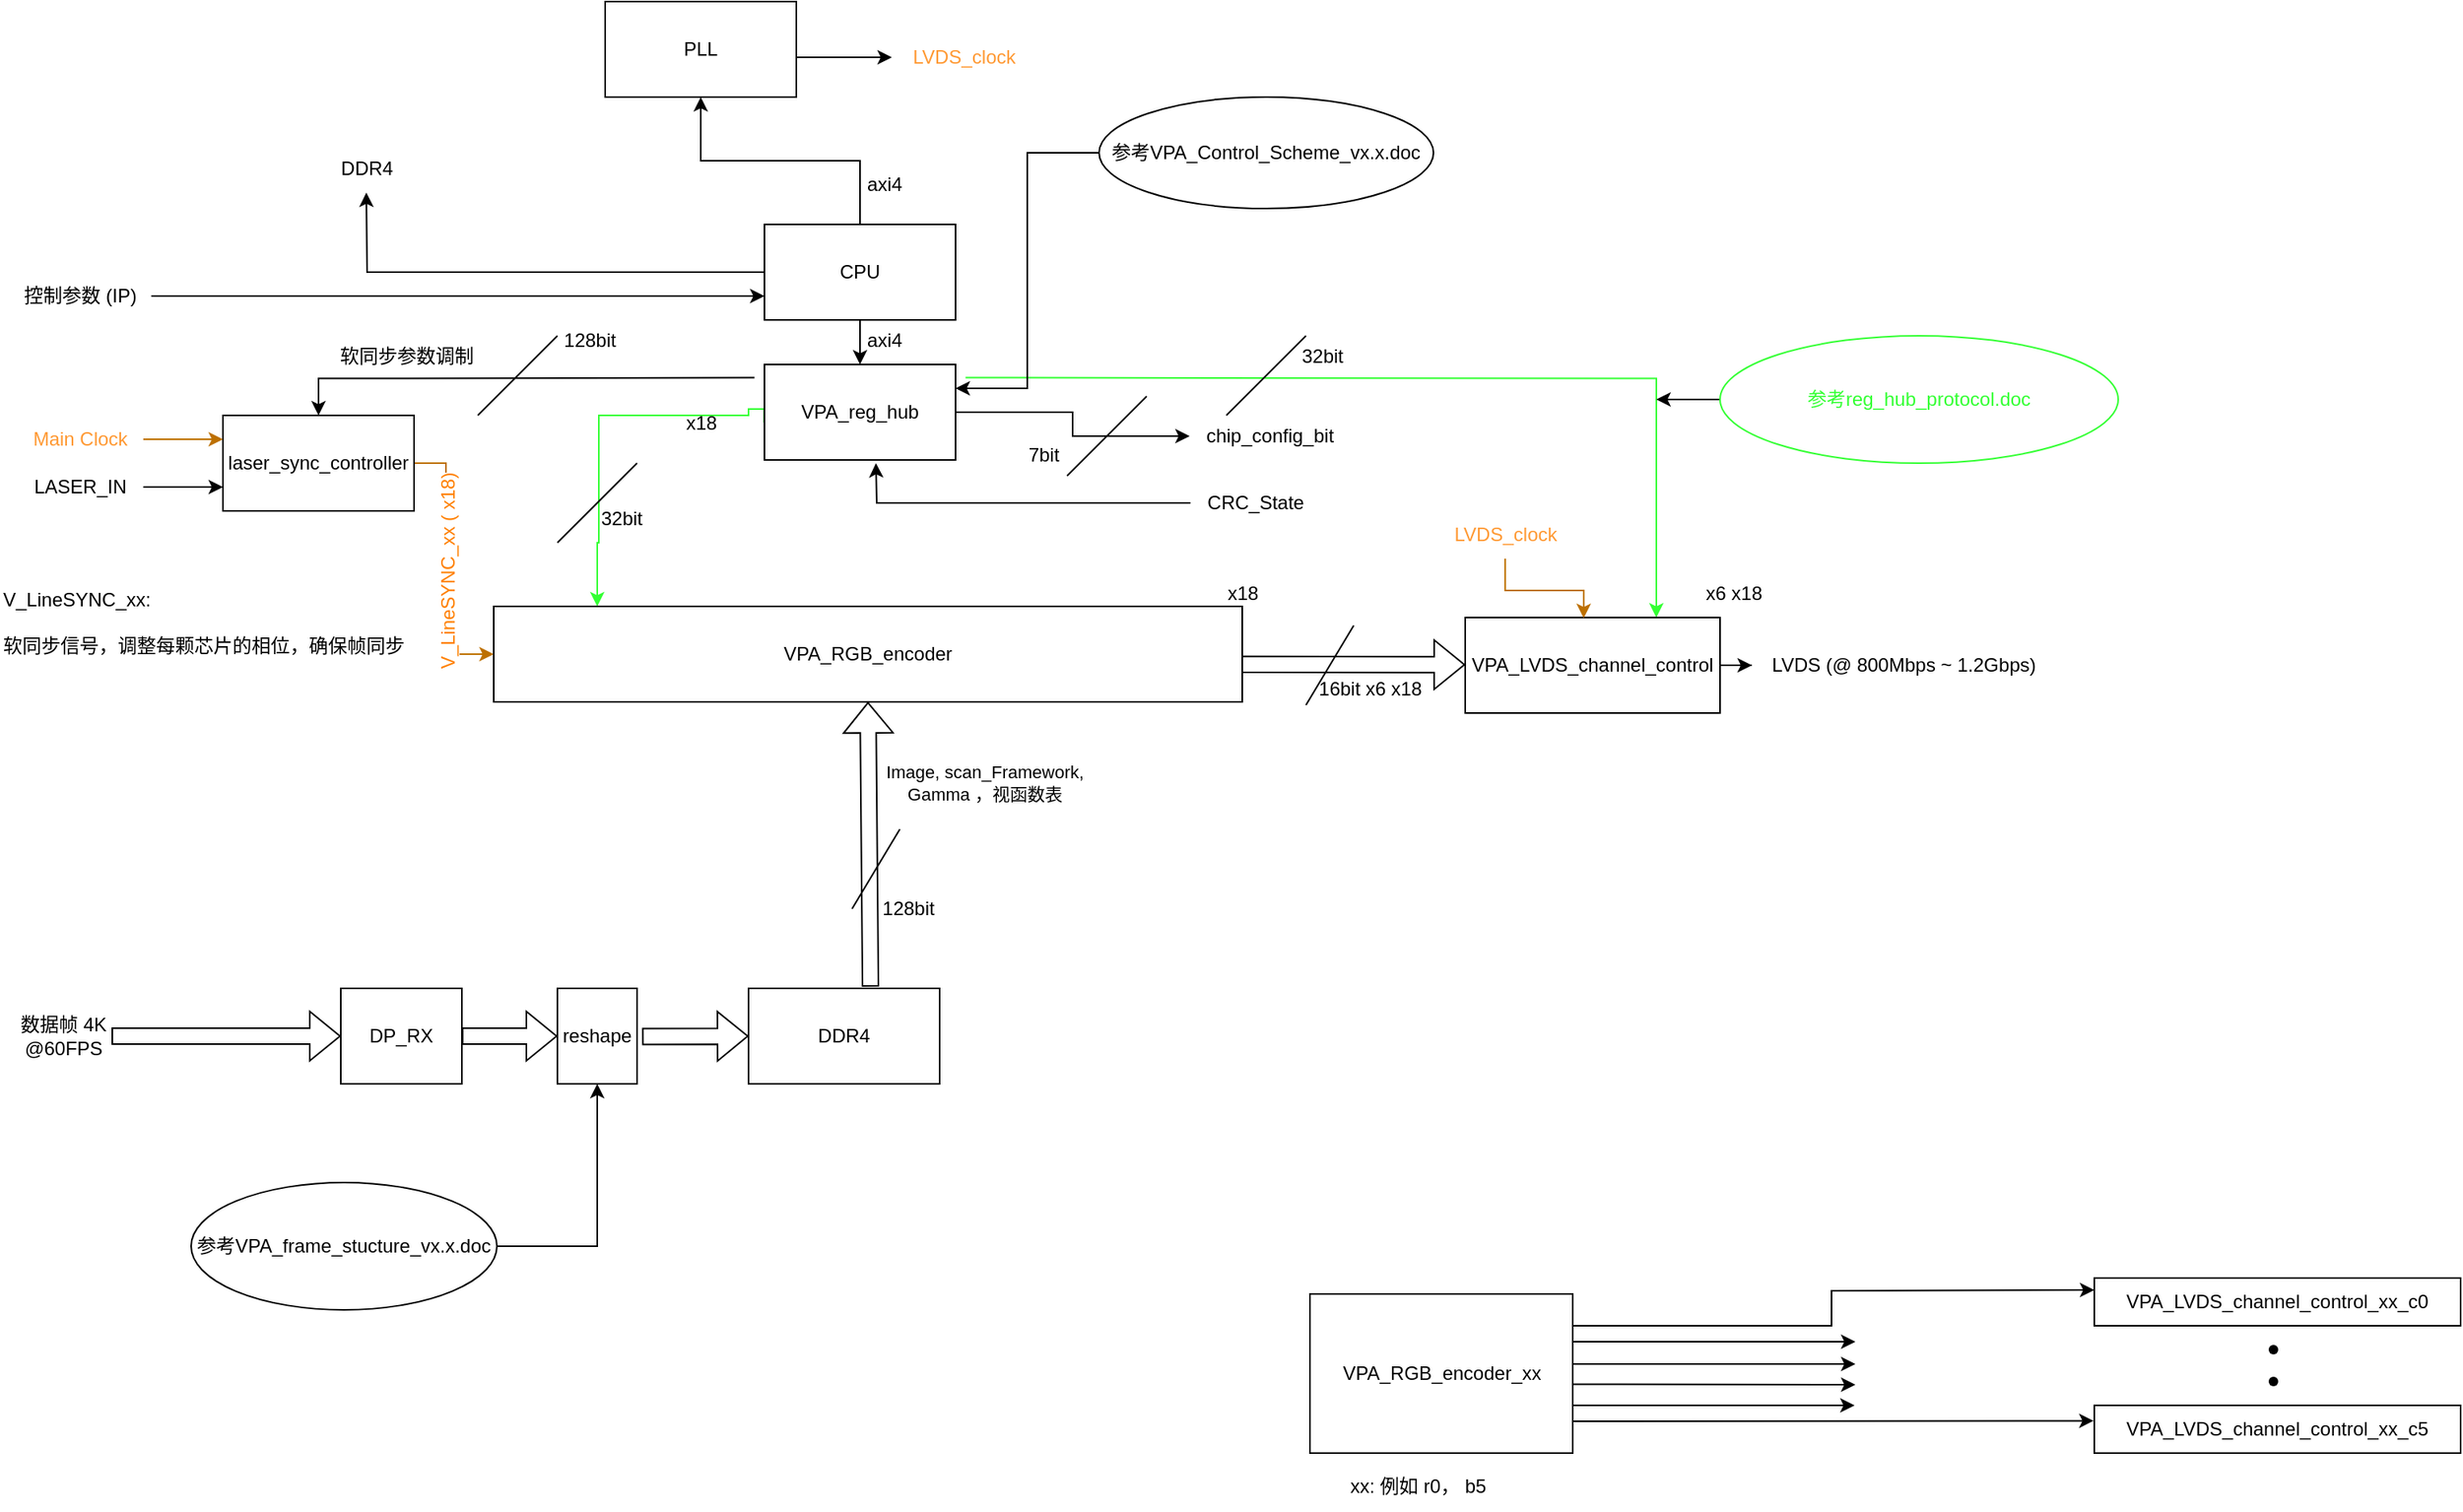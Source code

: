 <mxfile version="21.8.0" type="github">
  <diagram name="第 1 页" id="2vllRe85jsxUp-EH1yW8">
    <mxGraphModel dx="1434" dy="758" grid="1" gridSize="10" guides="1" tooltips="1" connect="1" arrows="1" fold="1" page="1" pageScale="1" pageWidth="1654" pageHeight="1169" background="#FFFFFF" math="0" shadow="0">
      <root>
        <mxCell id="0" />
        <mxCell id="1" parent="0" />
        <mxCell id="Cv3s-4cjq_gENUdlQ2e4-102" value="" style="endArrow=classic;html=1;rounded=0;exitX=1;exitY=0.5;exitDx=0;exitDy=0;entryX=0;entryY=0.5;entryDx=0;entryDy=0;fillColor=#f0a30a;strokeColor=#BD7000;" parent="1" source="Cv3s-4cjq_gENUdlQ2e4-69" edge="1">
          <mxGeometry relative="1" as="geometry">
            <mxPoint x="350" y="320" as="sourcePoint" />
            <mxPoint x="390" y="440" as="targetPoint" />
            <Array as="points">
              <mxPoint x="360" y="320" />
              <mxPoint x="360" y="440" />
            </Array>
          </mxGeometry>
        </mxCell>
        <mxCell id="Cv3s-4cjq_gENUdlQ2e4-103" value="&lt;br&gt;&lt;span style=&quot;font-family: Helvetica; font-size: 12px; font-style: normal; font-variant-ligatures: normal; font-variant-caps: normal; font-weight: 400; letter-spacing: normal; orphans: 2; text-align: center; text-indent: 0px; text-transform: none; widows: 2; word-spacing: 0px; -webkit-text-stroke-width: 0px; text-decoration-thickness: initial; text-decoration-style: initial; text-decoration-color: initial; float: none; display: inline !important;&quot;&gt;&lt;font style=&quot;&quot; color=&quot;#ff8000&quot;&gt;V_LineSYNC_xx ( x18)&lt;/font&gt;&lt;/span&gt;" style="edgeLabel;resizable=0;html=1;align=center;verticalAlign=middle;horizontal=0;" parent="Cv3s-4cjq_gENUdlQ2e4-102" connectable="0" vertex="1">
          <mxGeometry relative="1" as="geometry">
            <mxPoint x="-6" y="3" as="offset" />
          </mxGeometry>
        </mxCell>
        <mxCell id="Cv3s-4cjq_gENUdlQ2e4-57" style="edgeStyle=orthogonalEdgeStyle;rounded=0;orthogonalLoop=1;jettySize=auto;html=1;entryX=0.5;entryY=0;entryDx=0;entryDy=0;strokeColor=#000000;" parent="1" source="Cv3s-4cjq_gENUdlQ2e4-9" target="cc2ClCeBWrsVSec2qAMk-4" edge="1">
          <mxGeometry relative="1" as="geometry">
            <mxPoint x="619.995" y="249.375" as="targetPoint" />
          </mxGeometry>
        </mxCell>
        <mxCell id="cc2ClCeBWrsVSec2qAMk-5" style="edgeStyle=orthogonalEdgeStyle;rounded=0;orthogonalLoop=1;jettySize=auto;html=1;" parent="1" source="Cv3s-4cjq_gENUdlQ2e4-9" edge="1">
          <mxGeometry relative="1" as="geometry">
            <mxPoint x="310" y="150" as="targetPoint" />
          </mxGeometry>
        </mxCell>
        <mxCell id="cc2ClCeBWrsVSec2qAMk-29" style="edgeStyle=orthogonalEdgeStyle;rounded=0;orthogonalLoop=1;jettySize=auto;html=1;entryX=0.5;entryY=1;entryDx=0;entryDy=0;" parent="1" source="Cv3s-4cjq_gENUdlQ2e4-9" target="cc2ClCeBWrsVSec2qAMk-25" edge="1">
          <mxGeometry relative="1" as="geometry" />
        </mxCell>
        <mxCell id="Cv3s-4cjq_gENUdlQ2e4-9" value="CPU" style="rounded=0;whiteSpace=wrap;html=1;" parent="1" vertex="1">
          <mxGeometry x="560" y="170" width="120" height="60" as="geometry" />
        </mxCell>
        <mxCell id="Cv3s-4cjq_gENUdlQ2e4-10" value="DDR4" style="rounded=0;whiteSpace=wrap;html=1;" parent="1" vertex="1">
          <mxGeometry x="550" y="650" width="120" height="60" as="geometry" />
        </mxCell>
        <mxCell id="Cv3s-4cjq_gENUdlQ2e4-11" value="DP_RX" style="rounded=0;whiteSpace=wrap;html=1;" parent="1" vertex="1">
          <mxGeometry x="294" y="650" width="76" height="60" as="geometry" />
        </mxCell>
        <mxCell id="Cv3s-4cjq_gENUdlQ2e4-13" value="数据帧 4K @60FPS" style="text;html=1;strokeColor=none;fillColor=none;align=center;verticalAlign=middle;whiteSpace=wrap;rounded=0;" parent="1" vertex="1">
          <mxGeometry x="90" y="665" width="60" height="30" as="geometry" />
        </mxCell>
        <mxCell id="Cv3s-4cjq_gENUdlQ2e4-58" style="edgeStyle=orthogonalEdgeStyle;rounded=0;orthogonalLoop=1;jettySize=auto;html=1;entryX=0.5;entryY=0;entryDx=0;entryDy=0;exitX=-0.002;exitY=0.608;exitDx=0;exitDy=0;exitPerimeter=0;strokeColor=#33FF33;" parent="1" source="cc2ClCeBWrsVSec2qAMk-4" edge="1">
          <mxGeometry relative="1" as="geometry">
            <mxPoint x="455" y="410" as="targetPoint" />
            <mxPoint x="550" y="280" as="sourcePoint" />
            <Array as="points">
              <mxPoint x="550" y="286" />
              <mxPoint x="550" y="290" />
              <mxPoint x="456" y="290" />
              <mxPoint x="456" y="370" />
              <mxPoint x="455" y="370" />
            </Array>
          </mxGeometry>
        </mxCell>
        <mxCell id="Cv3s-4cjq_gENUdlQ2e4-71" style="edgeStyle=orthogonalEdgeStyle;rounded=0;orthogonalLoop=1;jettySize=auto;html=1;entryX=0.5;entryY=0;entryDx=0;entryDy=0;" parent="1" target="Cv3s-4cjq_gENUdlQ2e4-69" edge="1">
          <mxGeometry relative="1" as="geometry">
            <mxPoint x="553.745" y="266.257" as="sourcePoint" />
          </mxGeometry>
        </mxCell>
        <mxCell id="Cv3s-4cjq_gENUdlQ2e4-81" style="edgeStyle=orthogonalEdgeStyle;rounded=0;orthogonalLoop=1;jettySize=auto;html=1;entryX=0.75;entryY=0;entryDx=0;entryDy=0;strokeColor=#33FF33;" parent="1" target="Cv3s-4cjq_gENUdlQ2e4-60" edge="1">
          <mxGeometry relative="1" as="geometry">
            <mxPoint x="686.245" y="266.255" as="sourcePoint" />
          </mxGeometry>
        </mxCell>
        <mxCell id="Cv3s-4cjq_gENUdlQ2e4-96" style="edgeStyle=orthogonalEdgeStyle;rounded=0;orthogonalLoop=1;jettySize=auto;html=1;" parent="1" source="Cv3s-4cjq_gENUdlQ2e4-60" target="Cv3s-4cjq_gENUdlQ2e4-97" edge="1">
          <mxGeometry relative="1" as="geometry">
            <mxPoint x="1210" y="447.0" as="targetPoint" />
          </mxGeometry>
        </mxCell>
        <mxCell id="Cv3s-4cjq_gENUdlQ2e4-60" value="VPA_LVDS_channel_control" style="rounded=0;html=1;whiteSpace=wrap;" parent="1" vertex="1">
          <mxGeometry x="1000" y="417" width="160" height="60" as="geometry" />
        </mxCell>
        <mxCell id="Cv3s-4cjq_gENUdlQ2e4-66" value="" style="shape=flexArrow;endArrow=classic;html=1;rounded=0;exitX=0.995;exitY=0.607;exitDx=0;exitDy=0;exitPerimeter=0;entryX=0;entryY=0.5;entryDx=0;entryDy=0;entryPerimeter=0;" parent="1" edge="1">
          <mxGeometry width="50" height="50" relative="1" as="geometry">
            <mxPoint x="859.35" y="446.42" as="sourcePoint" />
            <mxPoint x="1000" y="446.66" as="targetPoint" />
          </mxGeometry>
        </mxCell>
        <mxCell id="Cv3s-4cjq_gENUdlQ2e4-67" value="" style="endArrow=none;html=1;rounded=0;" parent="1" edge="1">
          <mxGeometry width="50" height="50" relative="1" as="geometry">
            <mxPoint x="900" y="472" as="sourcePoint" />
            <mxPoint x="930" y="422" as="targetPoint" />
          </mxGeometry>
        </mxCell>
        <mxCell id="Cv3s-4cjq_gENUdlQ2e4-68" value="16bit x6 x18" style="text;html=1;align=center;verticalAlign=middle;resizable=0;points=[];autosize=1;strokeColor=none;fillColor=none;" parent="1" vertex="1">
          <mxGeometry x="895" y="447" width="90" height="30" as="geometry" />
        </mxCell>
        <mxCell id="Cv3s-4cjq_gENUdlQ2e4-69" value="laser_sync_controller" style="rounded=0;whiteSpace=wrap;html=1;" parent="1" vertex="1">
          <mxGeometry x="220" y="290" width="120" height="60" as="geometry" />
        </mxCell>
        <mxCell id="Cv3s-4cjq_gENUdlQ2e4-76" style="edgeStyle=orthogonalEdgeStyle;rounded=0;orthogonalLoop=1;jettySize=auto;html=1;entryX=0;entryY=0.25;entryDx=0;entryDy=0;fillColor=#f0a30a;strokeColor=#BD7000;" parent="1" source="Cv3s-4cjq_gENUdlQ2e4-75" target="Cv3s-4cjq_gENUdlQ2e4-69" edge="1">
          <mxGeometry relative="1" as="geometry" />
        </mxCell>
        <mxCell id="Cv3s-4cjq_gENUdlQ2e4-75" value="&lt;font color=&quot;#ff9933&quot;&gt;Main Clock&lt;/font&gt;" style="text;html=1;align=center;verticalAlign=middle;resizable=0;points=[];autosize=1;strokeColor=none;fillColor=none;" parent="1" vertex="1">
          <mxGeometry x="90" y="290" width="80" height="30" as="geometry" />
        </mxCell>
        <mxCell id="cc2ClCeBWrsVSec2qAMk-34" style="edgeStyle=orthogonalEdgeStyle;rounded=0;orthogonalLoop=1;jettySize=auto;html=1;entryX=1;entryY=0.25;entryDx=0;entryDy=0;" parent="1" source="Cv3s-4cjq_gENUdlQ2e4-84" target="cc2ClCeBWrsVSec2qAMk-4" edge="1">
          <mxGeometry relative="1" as="geometry" />
        </mxCell>
        <mxCell id="Cv3s-4cjq_gENUdlQ2e4-84" value="参考VPA_Control_Scheme_vx.x.doc" style="ellipse;whiteSpace=wrap;html=1;" parent="1" vertex="1">
          <mxGeometry x="770.09" y="90" width="210" height="70" as="geometry" />
        </mxCell>
        <mxCell id="Cv3s-4cjq_gENUdlQ2e4-87" style="edgeStyle=orthogonalEdgeStyle;rounded=0;orthogonalLoop=1;jettySize=auto;html=1;entryX=0;entryY=0.75;entryDx=0;entryDy=0;" parent="1" source="Cv3s-4cjq_gENUdlQ2e4-86" target="Cv3s-4cjq_gENUdlQ2e4-69" edge="1">
          <mxGeometry relative="1" as="geometry" />
        </mxCell>
        <mxCell id="Cv3s-4cjq_gENUdlQ2e4-86" value="LASER_IN" style="text;html=1;align=center;verticalAlign=middle;resizable=0;points=[];autosize=1;strokeColor=none;fillColor=none;" parent="1" vertex="1">
          <mxGeometry x="90" y="320" width="80" height="30" as="geometry" />
        </mxCell>
        <mxCell id="cc2ClCeBWrsVSec2qAMk-31" style="edgeStyle=orthogonalEdgeStyle;rounded=0;orthogonalLoop=1;jettySize=auto;html=1;" parent="1" source="Cv3s-4cjq_gENUdlQ2e4-88" edge="1">
          <mxGeometry relative="1" as="geometry">
            <mxPoint x="630" y="320" as="targetPoint" />
          </mxGeometry>
        </mxCell>
        <mxCell id="Cv3s-4cjq_gENUdlQ2e4-88" value="CRC_State" style="text;html=1;align=center;verticalAlign=middle;resizable=0;points=[];autosize=1;strokeColor=none;fillColor=none;" parent="1" vertex="1">
          <mxGeometry x="827.5" y="330" width="80" height="30" as="geometry" />
        </mxCell>
        <mxCell id="Cv3s-4cjq_gENUdlQ2e4-93" style="edgeStyle=orthogonalEdgeStyle;rounded=0;orthogonalLoop=1;jettySize=auto;html=1;entryX=0;entryY=0.75;entryDx=0;entryDy=0;" parent="1" source="Cv3s-4cjq_gENUdlQ2e4-92" target="Cv3s-4cjq_gENUdlQ2e4-9" edge="1">
          <mxGeometry relative="1" as="geometry" />
        </mxCell>
        <mxCell id="Cv3s-4cjq_gENUdlQ2e4-92" value="控制参数 (IP)" style="text;html=1;align=center;verticalAlign=middle;resizable=0;points=[];autosize=1;strokeColor=none;fillColor=none;" parent="1" vertex="1">
          <mxGeometry x="85" y="200" width="90" height="30" as="geometry" />
        </mxCell>
        <mxCell id="Cv3s-4cjq_gENUdlQ2e4-95" value="chip_config_bit" style="text;html=1;align=center;verticalAlign=middle;resizable=0;points=[];autosize=1;strokeColor=none;fillColor=none;" parent="1" vertex="1">
          <mxGeometry x="827" y="288" width="100" height="30" as="geometry" />
        </mxCell>
        <mxCell id="Cv3s-4cjq_gENUdlQ2e4-97" value="LVDS (@ 800Mbps ~ 1.2Gbps)" style="text;html=1;align=center;verticalAlign=middle;resizable=0;points=[];autosize=1;strokeColor=none;fillColor=none;" parent="1" vertex="1">
          <mxGeometry x="1180" y="432" width="190" height="30" as="geometry" />
        </mxCell>
        <mxCell id="Cv3s-4cjq_gENUdlQ2e4-104" value="x6 x18&amp;nbsp;" style="text;html=1;align=center;verticalAlign=middle;resizable=0;points=[];autosize=1;strokeColor=none;fillColor=none;" parent="1" vertex="1">
          <mxGeometry x="1140" y="387" width="60" height="30" as="geometry" />
        </mxCell>
        <mxCell id="DCbL9qVvu_0JC5URnuzC-5" value="" style="shape=flexArrow;endArrow=classic;html=1;rounded=0;exitX=1;exitY=0.5;exitDx=0;exitDy=0;entryX=0;entryY=0.5;entryDx=0;entryDy=0;" parent="1" source="Cv3s-4cjq_gENUdlQ2e4-13" target="Cv3s-4cjq_gENUdlQ2e4-11" edge="1">
          <mxGeometry width="50" height="50" relative="1" as="geometry">
            <mxPoint x="270" y="590" as="sourcePoint" />
            <mxPoint x="320" y="540" as="targetPoint" />
          </mxGeometry>
        </mxCell>
        <mxCell id="DCbL9qVvu_0JC5URnuzC-6" value="" style="shape=flexArrow;endArrow=classic;html=1;rounded=0;exitX=1;exitY=0.5;exitDx=0;exitDy=0;entryX=0;entryY=0.5;entryDx=0;entryDy=0;" parent="1" source="Cv3s-4cjq_gENUdlQ2e4-11" target="cc2ClCeBWrsVSec2qAMk-3" edge="1">
          <mxGeometry width="50" height="50" relative="1" as="geometry">
            <mxPoint x="416" y="740" as="sourcePoint" />
            <mxPoint x="560" y="740" as="targetPoint" />
          </mxGeometry>
        </mxCell>
        <mxCell id="qMhQtFblYkZJEhQY-s5s-1" value="VPA_RGB_encoder" style="rounded=0;whiteSpace=wrap;html=1;" parent="1" vertex="1">
          <mxGeometry x="390" y="410" width="470" height="60" as="geometry" />
        </mxCell>
        <mxCell id="qMhQtFblYkZJEhQY-s5s-3" value="" style="shape=flexArrow;endArrow=classic;html=1;rounded=0;exitX=0.638;exitY=-0.017;exitDx=0;exitDy=0;exitPerimeter=0;entryX=0.5;entryY=1;entryDx=0;entryDy=0;" parent="1" source="Cv3s-4cjq_gENUdlQ2e4-10" target="qMhQtFblYkZJEhQY-s5s-1" edge="1">
          <mxGeometry width="50" height="50" relative="1" as="geometry">
            <mxPoint x="620" y="570" as="sourcePoint" />
            <mxPoint x="670" y="520" as="targetPoint" />
          </mxGeometry>
        </mxCell>
        <mxCell id="qMhQtFblYkZJEhQY-s5s-4" value="Image,&amp;nbsp;scan_Framework, &lt;br&gt;Gamma ，视函数表" style="edgeLabel;resizable=0;html=1;align=center;verticalAlign=middle;" parent="1" connectable="0" vertex="1">
          <mxGeometry x="690.004" y="520" as="geometry">
            <mxPoint x="8" y="1" as="offset" />
          </mxGeometry>
        </mxCell>
        <mxCell id="qMhQtFblYkZJEhQY-s5s-5" value="x18" style="text;html=1;align=center;verticalAlign=middle;resizable=0;points=[];autosize=1;strokeColor=none;fillColor=none;" parent="1" vertex="1">
          <mxGeometry x="840" y="387" width="40" height="30" as="geometry" />
        </mxCell>
        <mxCell id="qMhQtFblYkZJEhQY-s5s-6" value="" style="endArrow=none;html=1;rounded=0;" parent="1" edge="1">
          <mxGeometry width="50" height="50" relative="1" as="geometry">
            <mxPoint x="615" y="600" as="sourcePoint" />
            <mxPoint x="645" y="550" as="targetPoint" />
          </mxGeometry>
        </mxCell>
        <mxCell id="qMhQtFblYkZJEhQY-s5s-7" value="128bit" style="text;html=1;align=center;verticalAlign=middle;resizable=0;points=[];autosize=1;strokeColor=none;fillColor=none;" parent="1" vertex="1">
          <mxGeometry x="620" y="585" width="60" height="30" as="geometry" />
        </mxCell>
        <mxCell id="qMhQtFblYkZJEhQY-s5s-8" value="&lt;font color=&quot;#ff9933&quot;&gt;LVDS_clock&lt;/font&gt;" style="text;html=1;align=center;verticalAlign=middle;resizable=0;points=[];autosize=1;strokeColor=none;fillColor=none;" parent="1" vertex="1">
          <mxGeometry x="980.09" y="350" width="90" height="30" as="geometry" />
        </mxCell>
        <mxCell id="qMhQtFblYkZJEhQY-s5s-9" style="edgeStyle=orthogonalEdgeStyle;rounded=0;orthogonalLoop=1;jettySize=auto;html=1;entryX=0.465;entryY=0.006;entryDx=0;entryDy=0;fillColor=#f0a30a;strokeColor=#BD7000;entryPerimeter=0;" parent="1" source="qMhQtFblYkZJEhQY-s5s-8" target="Cv3s-4cjq_gENUdlQ2e4-60" edge="1">
          <mxGeometry relative="1" as="geometry">
            <mxPoint x="1030" y="380" as="sourcePoint" />
            <mxPoint x="1080" y="380" as="targetPoint" />
          </mxGeometry>
        </mxCell>
        <mxCell id="qMhQtFblYkZJEhQY-s5s-10" value="VPA_RGB_encoder_xx" style="rounded=0;whiteSpace=wrap;html=1;" parent="1" vertex="1">
          <mxGeometry x="902.5" y="842" width="165" height="100" as="geometry" />
        </mxCell>
        <mxCell id="qMhQtFblYkZJEhQY-s5s-23" value="" style="endArrow=classic;html=1;rounded=0;exitX=1;exitY=0.25;exitDx=0;exitDy=0;" parent="1" edge="1">
          <mxGeometry width="50" height="50" relative="1" as="geometry">
            <mxPoint x="1067.5" y="872" as="sourcePoint" />
            <mxPoint x="1245" y="872" as="targetPoint" />
          </mxGeometry>
        </mxCell>
        <mxCell id="qMhQtFblYkZJEhQY-s5s-24" value="" style="endArrow=classic;html=1;rounded=0;exitX=1;exitY=0.25;exitDx=0;exitDy=0;" parent="1" edge="1">
          <mxGeometry width="50" height="50" relative="1" as="geometry">
            <mxPoint x="1067.5" y="912" as="sourcePoint" />
            <mxPoint x="1244.5" y="912" as="targetPoint" />
          </mxGeometry>
        </mxCell>
        <mxCell id="qMhQtFblYkZJEhQY-s5s-25" value="" style="endArrow=classic;html=1;rounded=0;exitX=1.001;exitY=0.44;exitDx=0;exitDy=0;exitPerimeter=0;" parent="1" source="qMhQtFblYkZJEhQY-s5s-10" edge="1">
          <mxGeometry width="50" height="50" relative="1" as="geometry">
            <mxPoint x="1067.5" y="891.67" as="sourcePoint" />
            <mxPoint x="1245" y="886" as="targetPoint" />
          </mxGeometry>
        </mxCell>
        <mxCell id="qMhQtFblYkZJEhQY-s5s-26" value="" style="endArrow=classic;html=1;rounded=0;exitX=1.003;exitY=0.567;exitDx=0;exitDy=0;exitPerimeter=0;" parent="1" source="qMhQtFblYkZJEhQY-s5s-10" edge="1">
          <mxGeometry width="50" height="50" relative="1" as="geometry">
            <mxPoint x="1067.5" y="902" as="sourcePoint" />
            <mxPoint x="1245" y="899" as="targetPoint" />
          </mxGeometry>
        </mxCell>
        <mxCell id="qMhQtFblYkZJEhQY-s5s-27" value="" style="endArrow=classic;html=1;rounded=0;exitX=1;exitY=0.25;exitDx=0;exitDy=0;entryX=0;entryY=0.25;entryDx=0;entryDy=0;" parent="1" target="qMhQtFblYkZJEhQY-s5s-33" edge="1">
          <mxGeometry width="50" height="50" relative="1" as="geometry">
            <mxPoint x="1067.5" y="862" as="sourcePoint" />
            <mxPoint x="1325" y="862" as="targetPoint" />
            <Array as="points">
              <mxPoint x="1230" y="862" />
              <mxPoint x="1230" y="840" />
            </Array>
          </mxGeometry>
        </mxCell>
        <mxCell id="qMhQtFblYkZJEhQY-s5s-28" value="" style="endArrow=classic;html=1;rounded=0;exitX=1;exitY=0.25;exitDx=0;exitDy=0;entryX=-0.002;entryY=0.324;entryDx=0;entryDy=0;entryPerimeter=0;" parent="1" target="qMhQtFblYkZJEhQY-s5s-34" edge="1">
          <mxGeometry width="50" height="50" relative="1" as="geometry">
            <mxPoint x="1067.5" y="922" as="sourcePoint" />
            <mxPoint x="1244.5" y="922" as="targetPoint" />
          </mxGeometry>
        </mxCell>
        <mxCell id="qMhQtFblYkZJEhQY-s5s-33" value="VPA_LVDS_channel_control_xx_c0" style="rounded=0;whiteSpace=wrap;html=1;" parent="1" vertex="1">
          <mxGeometry x="1395" y="832" width="230" height="30" as="geometry" />
        </mxCell>
        <mxCell id="qMhQtFblYkZJEhQY-s5s-34" value="VPA_LVDS_channel_control_xx_c5" style="rounded=0;whiteSpace=wrap;html=1;" parent="1" vertex="1">
          <mxGeometry x="1395" y="912" width="230" height="30" as="geometry" />
        </mxCell>
        <mxCell id="qMhQtFblYkZJEhQY-s5s-46" value="" style="shape=waypoint;sketch=0;size=6;pointerEvents=1;points=[];fillColor=none;resizable=0;rotatable=0;perimeter=centerPerimeter;snapToPoint=1;" parent="1" vertex="1">
          <mxGeometry x="1497.49" y="867" width="20" height="20" as="geometry" />
        </mxCell>
        <mxCell id="qMhQtFblYkZJEhQY-s5s-47" value="" style="shape=waypoint;sketch=0;size=6;pointerEvents=1;points=[];fillColor=none;resizable=0;rotatable=0;perimeter=centerPerimeter;snapToPoint=1;" parent="1" vertex="1">
          <mxGeometry x="1497.49" y="887" width="20" height="20" as="geometry" />
        </mxCell>
        <mxCell id="cc2ClCeBWrsVSec2qAMk-1" value="" style="endArrow=none;html=1;rounded=0;" parent="1" edge="1">
          <mxGeometry width="50" height="50" relative="1" as="geometry">
            <mxPoint x="750" y="328" as="sourcePoint" />
            <mxPoint x="800" y="278" as="targetPoint" />
          </mxGeometry>
        </mxCell>
        <mxCell id="cc2ClCeBWrsVSec2qAMk-2" value="7bit" style="text;html=1;align=center;verticalAlign=middle;resizable=0;points=[];autosize=1;strokeColor=none;fillColor=none;" parent="1" vertex="1">
          <mxGeometry x="715" y="300" width="40" height="30" as="geometry" />
        </mxCell>
        <mxCell id="cc2ClCeBWrsVSec2qAMk-3" value="reshape" style="rounded=0;whiteSpace=wrap;html=1;" parent="1" vertex="1">
          <mxGeometry x="430" y="650" width="50" height="60" as="geometry" />
        </mxCell>
        <mxCell id="cc2ClCeBWrsVSec2qAMk-30" style="edgeStyle=orthogonalEdgeStyle;rounded=0;orthogonalLoop=1;jettySize=auto;html=1;" parent="1" source="cc2ClCeBWrsVSec2qAMk-4" target="Cv3s-4cjq_gENUdlQ2e4-95" edge="1">
          <mxGeometry relative="1" as="geometry" />
        </mxCell>
        <mxCell id="cc2ClCeBWrsVSec2qAMk-4" value="VPA_reg_hub" style="rounded=0;whiteSpace=wrap;html=1;" parent="1" vertex="1">
          <mxGeometry x="560" y="258" width="120" height="60" as="geometry" />
        </mxCell>
        <mxCell id="cc2ClCeBWrsVSec2qAMk-6" value="DDR4" style="text;html=1;align=center;verticalAlign=middle;resizable=0;points=[];autosize=1;strokeColor=none;fillColor=none;" parent="1" vertex="1">
          <mxGeometry x="280" y="120" width="60" height="30" as="geometry" />
        </mxCell>
        <mxCell id="cc2ClCeBWrsVSec2qAMk-9" value="x18" style="text;html=1;align=center;verticalAlign=middle;resizable=0;points=[];autosize=1;strokeColor=none;fillColor=none;" parent="1" vertex="1">
          <mxGeometry x="500" y="280" width="40" height="30" as="geometry" />
        </mxCell>
        <mxCell id="cc2ClCeBWrsVSec2qAMk-14" style="edgeStyle=orthogonalEdgeStyle;rounded=0;orthogonalLoop=1;jettySize=auto;html=1;" parent="1" source="cc2ClCeBWrsVSec2qAMk-13" edge="1">
          <mxGeometry relative="1" as="geometry">
            <mxPoint x="1120" y="280" as="targetPoint" />
          </mxGeometry>
        </mxCell>
        <mxCell id="cc2ClCeBWrsVSec2qAMk-13" value="&lt;font color=&quot;#33ff33&quot;&gt;参考reg_hub_protocol.doc&lt;/font&gt;" style="ellipse;whiteSpace=wrap;html=1;strokeColor=#33FF33;" parent="1" vertex="1">
          <mxGeometry x="1160" y="240" width="250" height="80" as="geometry" />
        </mxCell>
        <mxCell id="cc2ClCeBWrsVSec2qAMk-15" value="" style="endArrow=none;html=1;rounded=0;" parent="1" edge="1">
          <mxGeometry width="50" height="50" relative="1" as="geometry">
            <mxPoint x="850" y="290" as="sourcePoint" />
            <mxPoint x="900" y="240" as="targetPoint" />
          </mxGeometry>
        </mxCell>
        <mxCell id="cc2ClCeBWrsVSec2qAMk-16" value="32bit" style="text;html=1;align=center;verticalAlign=middle;resizable=0;points=[];autosize=1;strokeColor=none;fillColor=none;" parent="1" vertex="1">
          <mxGeometry x="885" y="238" width="50" height="30" as="geometry" />
        </mxCell>
        <mxCell id="cc2ClCeBWrsVSec2qAMk-17" value="" style="endArrow=none;html=1;rounded=0;" parent="1" edge="1">
          <mxGeometry width="50" height="50" relative="1" as="geometry">
            <mxPoint x="430" y="370" as="sourcePoint" />
            <mxPoint x="480" y="320" as="targetPoint" />
          </mxGeometry>
        </mxCell>
        <mxCell id="cc2ClCeBWrsVSec2qAMk-18" value="32bit" style="text;html=1;align=center;verticalAlign=middle;resizable=0;points=[];autosize=1;strokeColor=none;fillColor=none;" parent="1" vertex="1">
          <mxGeometry x="445" y="340" width="50" height="30" as="geometry" />
        </mxCell>
        <mxCell id="cc2ClCeBWrsVSec2qAMk-23" value="" style="endArrow=none;html=1;rounded=0;" parent="1" edge="1">
          <mxGeometry width="50" height="50" relative="1" as="geometry">
            <mxPoint x="380" y="290" as="sourcePoint" />
            <mxPoint x="430" y="240" as="targetPoint" />
          </mxGeometry>
        </mxCell>
        <mxCell id="cc2ClCeBWrsVSec2qAMk-24" value="128bit" style="text;html=1;align=center;verticalAlign=middle;resizable=0;points=[];autosize=1;strokeColor=none;fillColor=none;" parent="1" vertex="1">
          <mxGeometry x="420" y="228" width="60" height="30" as="geometry" />
        </mxCell>
        <mxCell id="cc2ClCeBWrsVSec2qAMk-25" value="PLL" style="rounded=0;whiteSpace=wrap;html=1;" parent="1" vertex="1">
          <mxGeometry x="460" y="30" width="120" height="60" as="geometry" />
        </mxCell>
        <mxCell id="cc2ClCeBWrsVSec2qAMk-26" value="" style="endArrow=classic;html=1;rounded=0;" parent="1" edge="1">
          <mxGeometry width="50" height="50" relative="1" as="geometry">
            <mxPoint x="580" y="65" as="sourcePoint" />
            <mxPoint x="640" y="65" as="targetPoint" />
          </mxGeometry>
        </mxCell>
        <mxCell id="cc2ClCeBWrsVSec2qAMk-28" value="&lt;font color=&quot;#ff9933&quot;&gt;LVDS_clock&lt;/font&gt;" style="text;html=1;align=center;verticalAlign=middle;resizable=0;points=[];autosize=1;strokeColor=none;fillColor=none;" parent="1" vertex="1">
          <mxGeometry x="640" y="50" width="90" height="30" as="geometry" />
        </mxCell>
        <mxCell id="cc2ClCeBWrsVSec2qAMk-35" value="axi4" style="text;html=1;align=center;verticalAlign=middle;resizable=0;points=[];autosize=1;strokeColor=none;fillColor=none;" parent="1" vertex="1">
          <mxGeometry x="610" y="228" width="50" height="30" as="geometry" />
        </mxCell>
        <mxCell id="cc2ClCeBWrsVSec2qAMk-36" value="axi4" style="text;html=1;align=center;verticalAlign=middle;resizable=0;points=[];autosize=1;strokeColor=none;fillColor=none;" parent="1" vertex="1">
          <mxGeometry x="610" y="130" width="50" height="30" as="geometry" />
        </mxCell>
        <mxCell id="cc2ClCeBWrsVSec2qAMk-37" value="" style="shape=flexArrow;endArrow=classic;html=1;rounded=0;entryX=0;entryY=0.5;entryDx=0;entryDy=0;exitX=1.063;exitY=0.505;exitDx=0;exitDy=0;exitPerimeter=0;" parent="1" source="cc2ClCeBWrsVSec2qAMk-3" target="Cv3s-4cjq_gENUdlQ2e4-10" edge="1">
          <mxGeometry width="50" height="50" relative="1" as="geometry">
            <mxPoint x="500" y="680" as="sourcePoint" />
            <mxPoint x="550" y="630" as="targetPoint" />
          </mxGeometry>
        </mxCell>
        <mxCell id="cc2ClCeBWrsVSec2qAMk-39" style="edgeStyle=orthogonalEdgeStyle;rounded=0;orthogonalLoop=1;jettySize=auto;html=1;entryX=0.5;entryY=1;entryDx=0;entryDy=0;" parent="1" source="cc2ClCeBWrsVSec2qAMk-38" target="cc2ClCeBWrsVSec2qAMk-3" edge="1">
          <mxGeometry relative="1" as="geometry" />
        </mxCell>
        <mxCell id="cc2ClCeBWrsVSec2qAMk-38" value="参考VPA_frame_stucture_vx.x.doc" style="ellipse;whiteSpace=wrap;html=1;" parent="1" vertex="1">
          <mxGeometry x="200" y="772" width="192" height="80" as="geometry" />
        </mxCell>
        <mxCell id="pzhh4htssxKModr8MWv4-1" value="xx: 例如 r0， b5" style="text;html=1;align=center;verticalAlign=middle;resizable=0;points=[];autosize=1;strokeColor=none;fillColor=none;" parent="1" vertex="1">
          <mxGeometry x="915" y="948" width="110" height="30" as="geometry" />
        </mxCell>
        <mxCell id="00xil3Elnf28Sll-ROiN-1" value="软同步参数调制" style="text;html=1;align=center;verticalAlign=middle;resizable=0;points=[];autosize=1;strokeColor=none;fillColor=none;" parent="1" vertex="1">
          <mxGeometry x="280" y="238" width="110" height="30" as="geometry" />
        </mxCell>
        <mxCell id="00xil3Elnf28Sll-ROiN-2" value="V_LineSYNC_xx:&lt;br&gt;&lt;br&gt;软同步信号，调整每颗芯片的相位，确保帧同步" style="text;html=1;align=left;verticalAlign=middle;resizable=0;points=[];autosize=1;strokeColor=none;fillColor=none;" parent="1" vertex="1">
          <mxGeometry x="80" y="390" width="280" height="60" as="geometry" />
        </mxCell>
      </root>
    </mxGraphModel>
  </diagram>
</mxfile>
